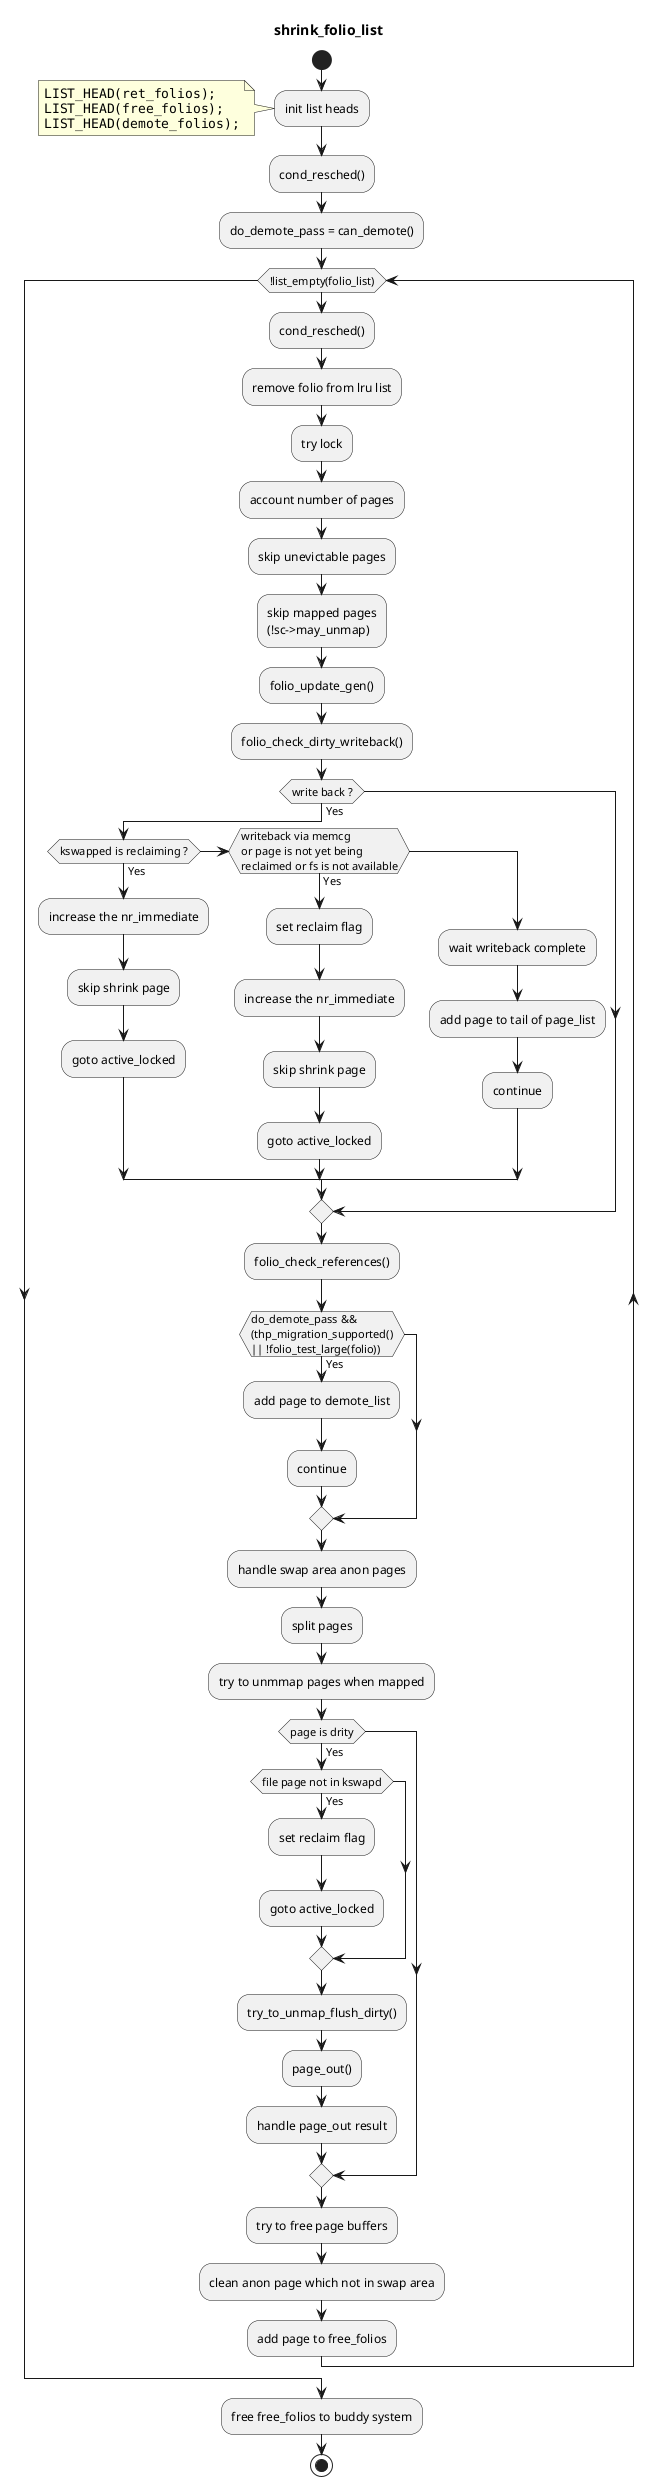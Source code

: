 @startuml
title shrink_folio_list

start
:init list heads;
note left
<code>
LIST_HEAD(ret_folios);
LIST_HEAD(free_folios);
LIST_HEAD(demote_folios);
</code>
end note
:cond_resched();
:do_demote_pass = can_demote();

while (!list_empty(folio_list))
    :cond_resched();
    :remove folio from lru list;
    :try lock;
    :account number of pages;
    :skip unevictable pages;
    :skip mapped pages
    (!sc->may_unmap);
    :folio_update_gen();
    :folio_check_dirty_writeback();

    if (write back ?) then (Yes)
        if (kswapped is reclaiming ?) then (Yes)
            :increase the nr_immediate;
            :skip shrink page;
            :goto active_locked;
        elseif (writeback via memcg\nor page is not yet being \nreclaimed or fs is not available) then (Yes)
            :set reclaim flag;
            :increase the nr_immediate; 
            :skip shrink page;
            :goto active_locked;
        else
            :wait writeback complete;
            :add page to tail of page_list;
            :continue;
        endif
    endif
    :folio_check_references();
	if (do_demote_pass &&\n(thp_migration_supported()\n|| !folio_test_large(folio))) then (Yes)
    :add page to demote_list;
    :continue;
    endif
    :handle swap area anon pages;
    :split pages;
    :try to unmmap pages when mapped;

    if (page is drity) then (Yes)
        if (file page not in kswapd) then (Yes)
            :set reclaim flag;
            :goto active_locked;
        endif
        :try_to_unmap_flush_dirty();
        :page_out();
        :handle page_out result;
    endif
    :try to free page buffers;
    :clean anon page which not in swap area;
    :add page to free_folios;
endwhile
:free free_folios to buddy system;

stop

@enduml